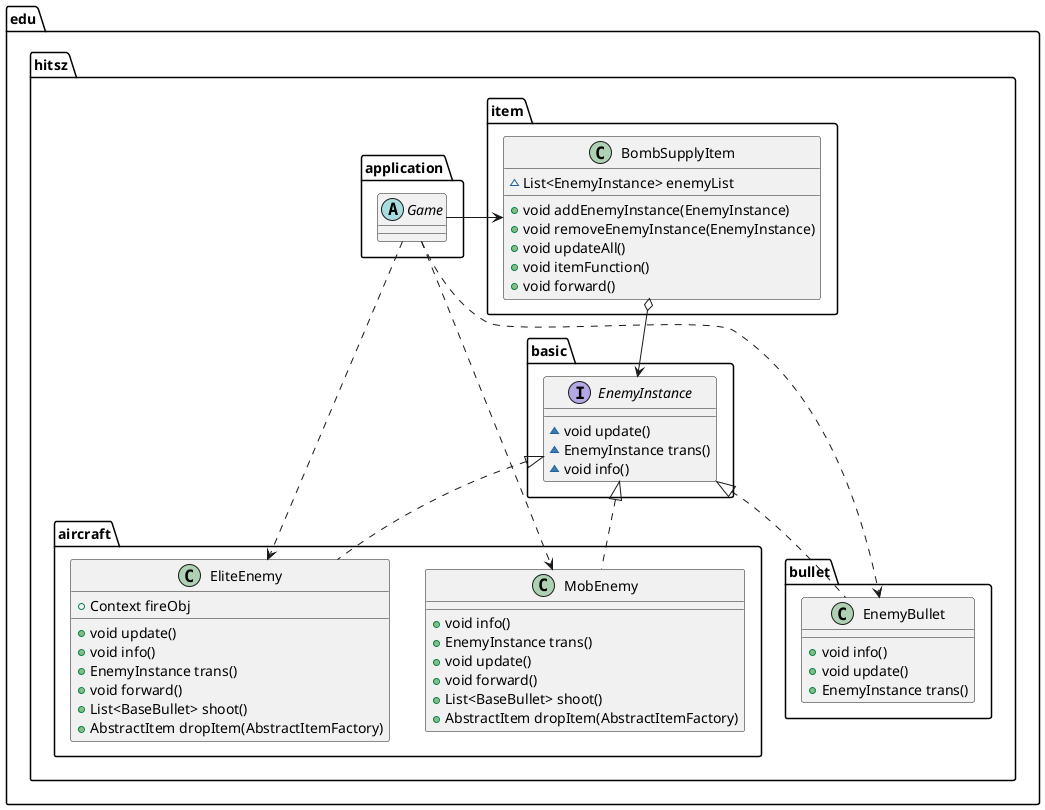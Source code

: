 @startuml
abstract class edu.hitsz.application.Game {
}
class edu.hitsz.item.BombSupplyItem {
~ List<EnemyInstance> enemyList
+ void addEnemyInstance(EnemyInstance)
+ void removeEnemyInstance(EnemyInstance)
+ void updateAll()
+ void itemFunction()
+ void forward()
}
class edu.hitsz.aircraft.EliteEnemy {
+ Context fireObj
+ void update()
+ void info()
+ EnemyInstance trans()
+ void forward()
+ List<BaseBullet> shoot()
+ AbstractItem dropItem(AbstractItemFactory)
}
class edu.hitsz.aircraft.MobEnemy {
+ void info()
+ EnemyInstance trans()
+ void update()
+ void forward()
+ List<BaseBullet> shoot()
+ AbstractItem dropItem(AbstractItemFactory)
}
class edu.hitsz.bullet.EnemyBullet {
+ void info()
+ void update()
+ EnemyInstance trans()
}
interface edu.hitsz.basic.EnemyInstance {
~ void update()
~ EnemyInstance trans()
~ void info()
}


edu.hitsz.basic.EnemyInstance <|.. edu.hitsz.aircraft.EliteEnemy
edu.hitsz.basic.EnemyInstance <|.. edu.hitsz.aircraft.MobEnemy
edu.hitsz.basic.EnemyInstance <|.. edu.hitsz.bullet.EnemyBullet
edu.hitsz.application.Game -> edu.hitsz.item.BombSupplyItem
edu.hitsz.application.Game ..> edu.hitsz.aircraft.EliteEnemy
edu.hitsz.application.Game ..> edu.hitsz.aircraft.MobEnemy
edu.hitsz.application.Game ..> edu.hitsz.bullet.EnemyBullet
edu.hitsz.item.BombSupplyItem o--> edu.hitsz.basic.EnemyInstance
@enduml